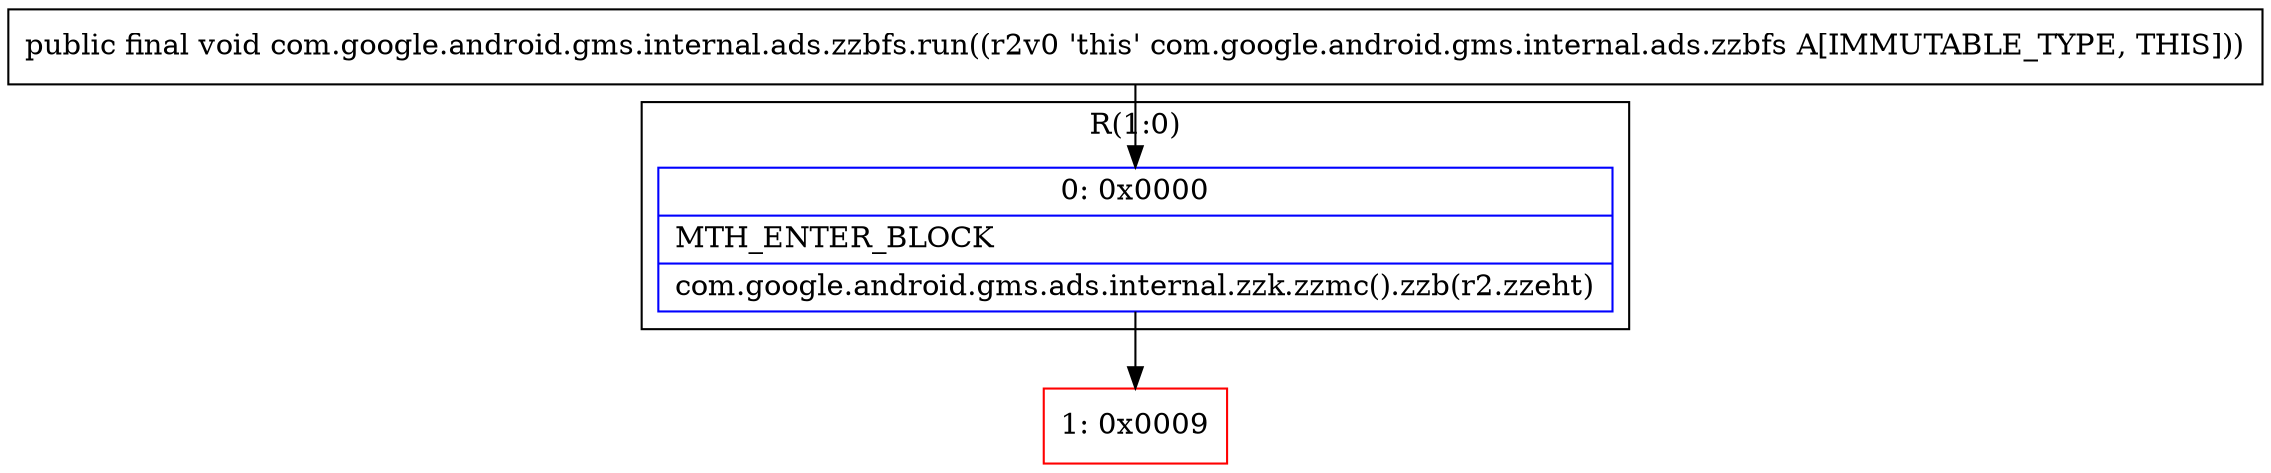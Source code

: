 digraph "CFG forcom.google.android.gms.internal.ads.zzbfs.run()V" {
subgraph cluster_Region_1989807914 {
label = "R(1:0)";
node [shape=record,color=blue];
Node_0 [shape=record,label="{0\:\ 0x0000|MTH_ENTER_BLOCK\l|com.google.android.gms.ads.internal.zzk.zzmc().zzb(r2.zzeht)\l}"];
}
Node_1 [shape=record,color=red,label="{1\:\ 0x0009}"];
MethodNode[shape=record,label="{public final void com.google.android.gms.internal.ads.zzbfs.run((r2v0 'this' com.google.android.gms.internal.ads.zzbfs A[IMMUTABLE_TYPE, THIS])) }"];
MethodNode -> Node_0;
Node_0 -> Node_1;
}

